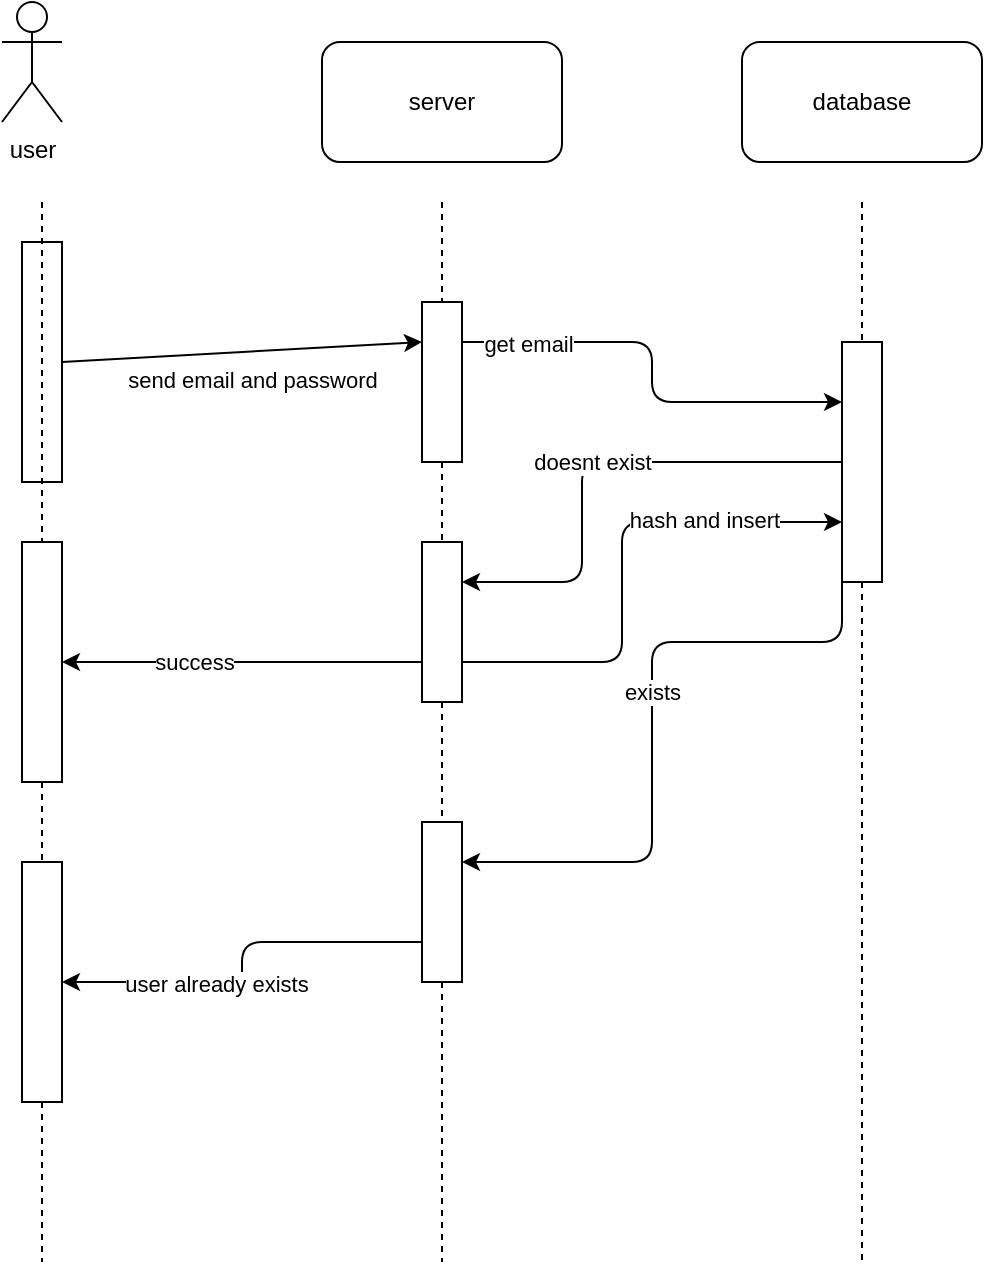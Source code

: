 <mxfile>
    <diagram id="b3zoyaO-0scizAO1F2k3" name="Page-1">
        <mxGraphModel dx="616" dy="568" grid="1" gridSize="10" guides="1" tooltips="1" connect="1" arrows="1" fold="1" page="1" pageScale="1" pageWidth="850" pageHeight="1100" math="0" shadow="0">
            <root>
                <mxCell id="0"/>
                <mxCell id="1" parent="0"/>
                <mxCell id="2" value="" style="edgeStyle=none;orthogonalLoop=1;jettySize=auto;html=1;endArrow=none;endFill=0;dashed=1;startArrow=none;" edge="1" parent="1" source="26">
                    <mxGeometry width="80" relative="1" as="geometry">
                        <mxPoint x="90" y="120" as="sourcePoint"/>
                        <mxPoint x="90" y="650" as="targetPoint"/>
                        <Array as="points"/>
                    </mxGeometry>
                </mxCell>
                <mxCell id="3" value="" style="edgeStyle=none;orthogonalLoop=1;jettySize=auto;html=1;endArrow=none;endFill=0;dashed=1;startArrow=none;" edge="1" parent="1" source="28">
                    <mxGeometry width="80" relative="1" as="geometry">
                        <mxPoint x="290" y="120" as="sourcePoint"/>
                        <mxPoint x="290" y="650" as="targetPoint"/>
                        <Array as="points"/>
                    </mxGeometry>
                </mxCell>
                <mxCell id="4" value="" style="edgeStyle=none;orthogonalLoop=1;jettySize=auto;html=1;endArrow=none;endFill=0;dashed=1;startArrow=none;" edge="1" parent="1" source="20">
                    <mxGeometry width="80" relative="1" as="geometry">
                        <mxPoint x="500" y="120" as="sourcePoint"/>
                        <mxPoint x="500" y="650" as="targetPoint"/>
                        <Array as="points"/>
                    </mxGeometry>
                </mxCell>
                <mxCell id="5" value="user&lt;br&gt;" style="shape=umlActor;verticalLabelPosition=bottom;verticalAlign=top;html=1;outlineConnect=0;" vertex="1" parent="1">
                    <mxGeometry x="70" y="20" width="30" height="60" as="geometry"/>
                </mxCell>
                <mxCell id="6" style="edgeStyle=none;html=1;exitX=1;exitY=0.5;exitDx=0;exitDy=0;endArrow=classic;endFill=1;entryX=0;entryY=0.25;entryDx=0;entryDy=0;" edge="1" parent="1" source="9" target="16">
                    <mxGeometry relative="1" as="geometry">
                        <mxPoint x="280" y="230" as="targetPoint"/>
                    </mxGeometry>
                </mxCell>
                <mxCell id="7" value="send email and password" style="edgeLabel;html=1;align=center;verticalAlign=middle;resizable=0;points=[];" vertex="1" connectable="0" parent="6">
                    <mxGeometry x="0.053" y="-4" relative="1" as="geometry">
                        <mxPoint y="10" as="offset"/>
                    </mxGeometry>
                </mxCell>
                <mxCell id="8" value="" style="edgeStyle=none;orthogonalLoop=1;jettySize=auto;html=1;endArrow=none;endFill=0;dashed=1;" edge="1" parent="1" target="16">
                    <mxGeometry width="80" relative="1" as="geometry">
                        <mxPoint x="290" y="120" as="sourcePoint"/>
                        <mxPoint x="290" y="650" as="targetPoint"/>
                        <Array as="points"/>
                    </mxGeometry>
                </mxCell>
                <mxCell id="9" value="" style="rounded=0;whiteSpace=wrap;html=1;" vertex="1" parent="1">
                    <mxGeometry x="80" y="140" width="20" height="120" as="geometry"/>
                </mxCell>
                <mxCell id="30" style="edgeStyle=orthogonalEdgeStyle;html=1;exitX=1;exitY=0.25;exitDx=0;exitDy=0;entryX=0;entryY=0.25;entryDx=0;entryDy=0;" edge="1" parent="1" source="16" target="20">
                    <mxGeometry relative="1" as="geometry"/>
                </mxCell>
                <mxCell id="32" value="get email" style="edgeLabel;html=1;align=center;verticalAlign=middle;resizable=0;points=[];" vertex="1" connectable="0" parent="30">
                    <mxGeometry x="-0.704" y="-1" relative="1" as="geometry">
                        <mxPoint as="offset"/>
                    </mxGeometry>
                </mxCell>
                <mxCell id="16" value="" style="rounded=0;whiteSpace=wrap;html=1;" vertex="1" parent="1">
                    <mxGeometry x="280" y="170" width="20" height="80" as="geometry"/>
                </mxCell>
                <mxCell id="17" value="" style="edgeStyle=none;orthogonalLoop=1;jettySize=auto;html=1;endArrow=none;endFill=0;dashed=1;" edge="1" parent="1" target="20">
                    <mxGeometry width="80" relative="1" as="geometry">
                        <mxPoint x="500" y="120" as="sourcePoint"/>
                        <mxPoint x="500" y="650" as="targetPoint"/>
                        <Array as="points"/>
                    </mxGeometry>
                </mxCell>
                <mxCell id="31" value="exists" style="edgeStyle=orthogonalEdgeStyle;html=1;exitX=0;exitY=0.75;exitDx=0;exitDy=0;entryX=1;entryY=0.25;entryDx=0;entryDy=0;" edge="1" parent="1" source="20" target="28">
                    <mxGeometry relative="1" as="geometry">
                        <Array as="points">
                            <mxPoint x="490" y="340"/>
                            <mxPoint x="395" y="340"/>
                            <mxPoint x="395" y="450"/>
                        </Array>
                    </mxGeometry>
                </mxCell>
                <mxCell id="38" value="doesnt exist" style="edgeStyle=orthogonalEdgeStyle;html=1;exitX=0;exitY=0.5;exitDx=0;exitDy=0;entryX=1;entryY=0.25;entryDx=0;entryDy=0;" edge="1" parent="1" source="20" target="36">
                    <mxGeometry relative="1" as="geometry">
                        <Array as="points">
                            <mxPoint x="360" y="250"/>
                            <mxPoint x="360" y="310"/>
                        </Array>
                    </mxGeometry>
                </mxCell>
                <mxCell id="20" value="" style="rounded=0;whiteSpace=wrap;html=1;" vertex="1" parent="1">
                    <mxGeometry x="490" y="190" width="20" height="120" as="geometry"/>
                </mxCell>
                <mxCell id="21" value="server" style="rounded=1;whiteSpace=wrap;html=1;" vertex="1" parent="1">
                    <mxGeometry x="230" y="40" width="120" height="60" as="geometry"/>
                </mxCell>
                <mxCell id="22" value="database" style="rounded=1;whiteSpace=wrap;html=1;" vertex="1" parent="1">
                    <mxGeometry x="440" y="40" width="120" height="60" as="geometry"/>
                </mxCell>
                <mxCell id="23" value="" style="edgeStyle=none;orthogonalLoop=1;jettySize=auto;html=1;endArrow=none;endFill=0;dashed=1;" edge="1" parent="1" target="24">
                    <mxGeometry width="80" relative="1" as="geometry">
                        <mxPoint x="90" y="120" as="sourcePoint"/>
                        <mxPoint x="90" y="650" as="targetPoint"/>
                        <Array as="points"/>
                    </mxGeometry>
                </mxCell>
                <mxCell id="24" value="" style="rounded=0;whiteSpace=wrap;html=1;" vertex="1" parent="1">
                    <mxGeometry x="80" y="290" width="20" height="120" as="geometry"/>
                </mxCell>
                <mxCell id="25" value="" style="edgeStyle=none;orthogonalLoop=1;jettySize=auto;html=1;endArrow=none;endFill=0;dashed=1;startArrow=none;" edge="1" parent="1" source="24" target="26">
                    <mxGeometry width="80" relative="1" as="geometry">
                        <mxPoint x="90" y="410" as="sourcePoint"/>
                        <mxPoint x="90" y="650" as="targetPoint"/>
                        <Array as="points"/>
                    </mxGeometry>
                </mxCell>
                <mxCell id="26" value="" style="rounded=0;whiteSpace=wrap;html=1;" vertex="1" parent="1">
                    <mxGeometry x="80" y="450" width="20" height="120" as="geometry"/>
                </mxCell>
                <mxCell id="29" value="" style="edgeStyle=none;orthogonalLoop=1;jettySize=auto;html=1;endArrow=none;endFill=0;dashed=1;startArrow=none;" edge="1" parent="1" source="16" target="28">
                    <mxGeometry width="80" relative="1" as="geometry">
                        <mxPoint x="290" y="250" as="sourcePoint"/>
                        <mxPoint x="290" y="650" as="targetPoint"/>
                        <Array as="points"/>
                    </mxGeometry>
                </mxCell>
                <mxCell id="33" style="edgeStyle=orthogonalEdgeStyle;html=1;exitX=0;exitY=0.75;exitDx=0;exitDy=0;entryX=1;entryY=0.5;entryDx=0;entryDy=0;" edge="1" parent="1" source="28" target="26">
                    <mxGeometry relative="1" as="geometry">
                        <mxPoint x="130" y="430" as="targetPoint"/>
                    </mxGeometry>
                </mxCell>
                <mxCell id="34" value="user already exists" style="edgeLabel;html=1;align=center;verticalAlign=middle;resizable=0;points=[];" vertex="1" connectable="0" parent="33">
                    <mxGeometry x="0.234" y="1" relative="1" as="geometry">
                        <mxPoint as="offset"/>
                    </mxGeometry>
                </mxCell>
                <mxCell id="28" value="" style="rounded=0;whiteSpace=wrap;html=1;" vertex="1" parent="1">
                    <mxGeometry x="280" y="430" width="20" height="80" as="geometry"/>
                </mxCell>
                <mxCell id="40" style="edgeStyle=orthogonalEdgeStyle;html=1;exitX=1;exitY=0.75;exitDx=0;exitDy=0;entryX=0;entryY=0.75;entryDx=0;entryDy=0;" edge="1" parent="1" source="36" target="20">
                    <mxGeometry relative="1" as="geometry">
                        <Array as="points">
                            <mxPoint x="380" y="350"/>
                            <mxPoint x="380" y="280"/>
                        </Array>
                    </mxGeometry>
                </mxCell>
                <mxCell id="41" value="hash and insert" style="edgeLabel;html=1;align=center;verticalAlign=middle;resizable=0;points=[];" vertex="1" connectable="0" parent="40">
                    <mxGeometry x="0.466" y="1" relative="1" as="geometry">
                        <mxPoint as="offset"/>
                    </mxGeometry>
                </mxCell>
                <mxCell id="42" style="edgeStyle=orthogonalEdgeStyle;html=1;exitX=0;exitY=0.75;exitDx=0;exitDy=0;" edge="1" parent="1" source="36" target="24">
                    <mxGeometry relative="1" as="geometry"/>
                </mxCell>
                <mxCell id="43" value="success" style="edgeLabel;html=1;align=center;verticalAlign=middle;resizable=0;points=[];" vertex="1" connectable="0" parent="42">
                    <mxGeometry x="0.272" relative="1" as="geometry">
                        <mxPoint as="offset"/>
                    </mxGeometry>
                </mxCell>
                <mxCell id="36" value="" style="rounded=0;whiteSpace=wrap;html=1;" vertex="1" parent="1">
                    <mxGeometry x="280" y="290" width="20" height="80" as="geometry"/>
                </mxCell>
            </root>
        </mxGraphModel>
    </diagram>
</mxfile>